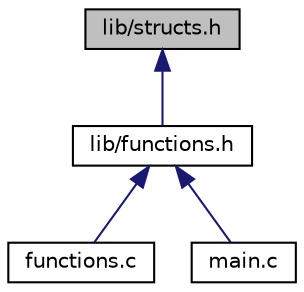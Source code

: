 digraph "lib/structs.h"
{
 // LATEX_PDF_SIZE
  edge [fontname="Helvetica",fontsize="10",labelfontname="Helvetica",labelfontsize="10"];
  node [fontname="Helvetica",fontsize="10",shape=record];
  Node1 [label="lib/structs.h",height=0.2,width=0.4,color="black", fillcolor="grey75", style="filled", fontcolor="black",tooltip="Definição das estruturas de dados utilizadas no grafo."];
  Node1 -> Node2 [dir="back",color="midnightblue",fontsize="10",style="solid",fontname="Helvetica"];
  Node2 [label="lib/functions.h",height=0.2,width=0.4,color="black", fillcolor="white", style="filled",URL="$functions_8h.html",tooltip="Declaração das funções principais para manipulação do grafo."];
  Node2 -> Node3 [dir="back",color="midnightblue",fontsize="10",style="solid",fontname="Helvetica"];
  Node3 [label="functions.c",height=0.2,width=0.4,color="black", fillcolor="white", style="filled",URL="$functions_8c.html",tooltip="Implementação de todas as funções chamadas no functions.h."];
  Node2 -> Node4 [dir="back",color="midnightblue",fontsize="10",style="solid",fontname="Helvetica"];
  Node4 [label="main.c",height=0.2,width=0.4,color="black", fillcolor="white", style="filled",URL="$main_8c.html",tooltip="Ficheiro principal para a gestão e manipulação de antenas."];
}
